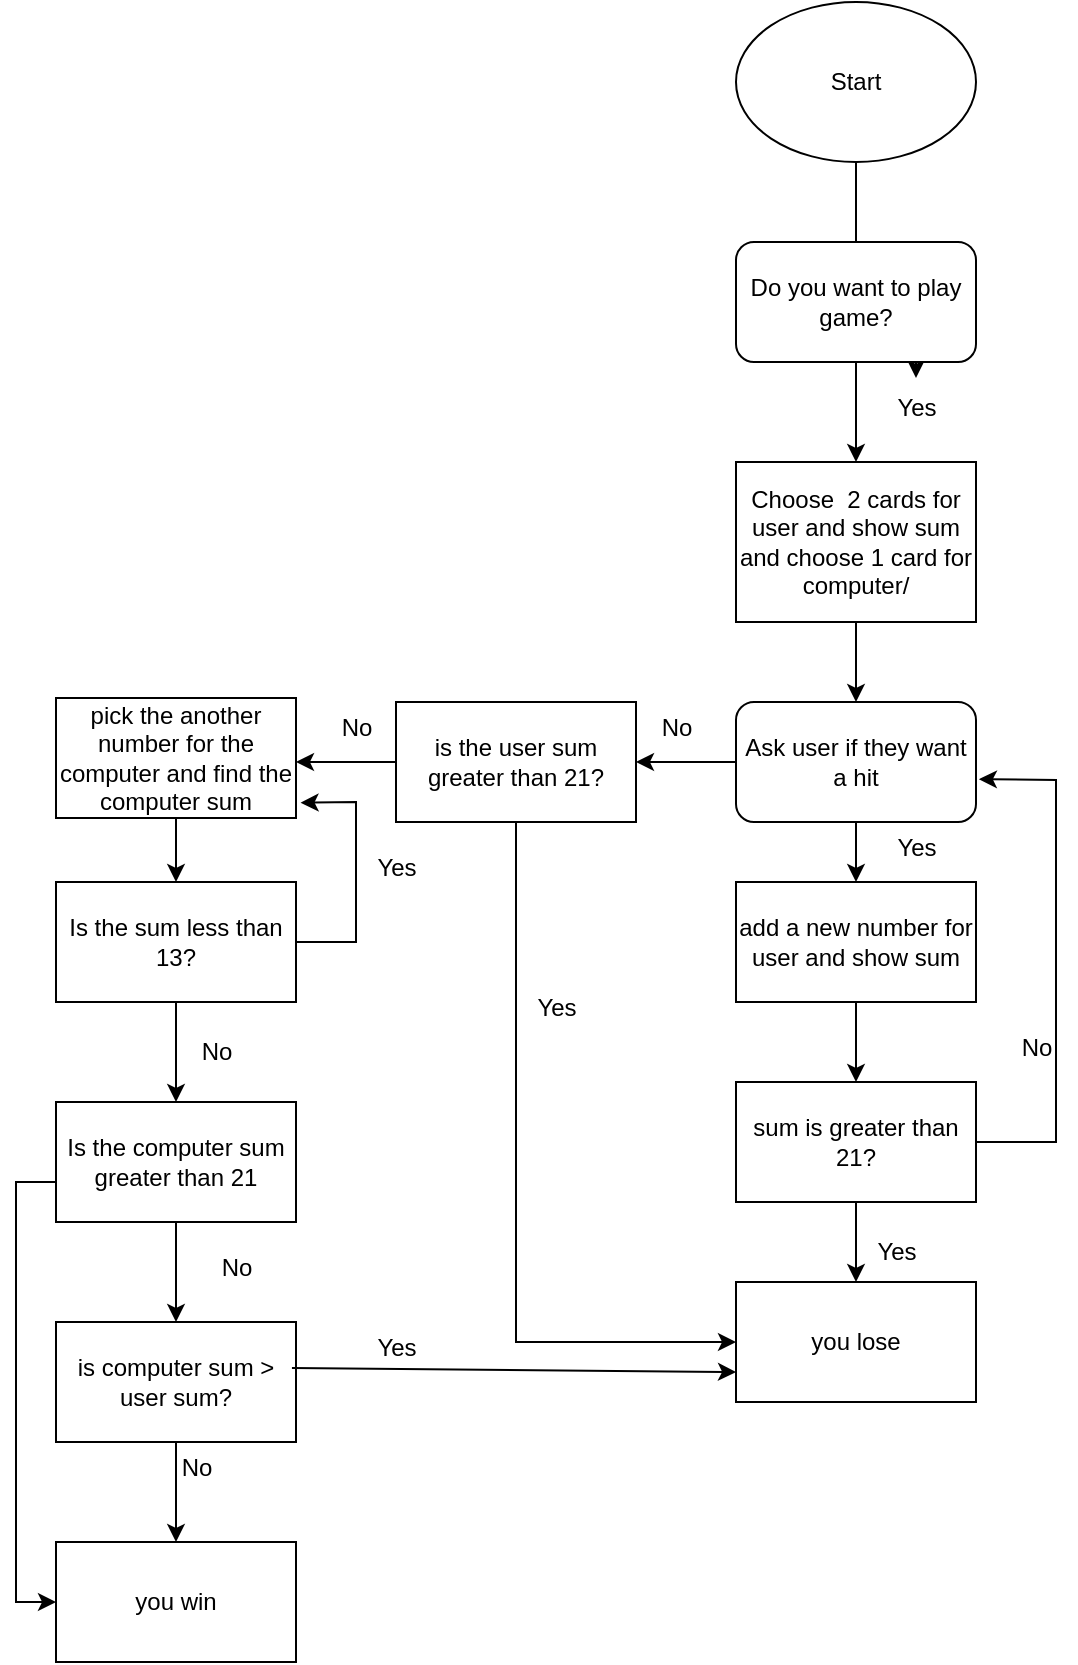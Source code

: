 <mxfile version="27.1.6">
  <diagram name="Page-1" id="rIHm7StvPIP1bkGJz7k7">
    <mxGraphModel dx="1120" dy="525" grid="1" gridSize="10" guides="1" tooltips="1" connect="1" arrows="1" fold="1" page="1" pageScale="1" pageWidth="827" pageHeight="1169" math="0" shadow="0">
      <root>
        <mxCell id="0" />
        <mxCell id="1" parent="0" />
        <mxCell id="9dU0KBPOQf5475nINi9q-49" value="" style="group" vertex="1" connectable="0" parent="1">
          <mxGeometry x="190" y="30" width="530" height="830" as="geometry" />
        </mxCell>
        <mxCell id="9dU0KBPOQf5475nINi9q-13" value="" style="edgeStyle=orthogonalEdgeStyle;rounded=0;orthogonalLoop=1;jettySize=auto;html=1;" edge="1" parent="9dU0KBPOQf5475nINi9q-49" source="9dU0KBPOQf5475nINi9q-1" target="9dU0KBPOQf5475nINi9q-6">
          <mxGeometry relative="1" as="geometry" />
        </mxCell>
        <mxCell id="9dU0KBPOQf5475nINi9q-1" value="Start" style="ellipse;whiteSpace=wrap;html=1;" vertex="1" parent="9dU0KBPOQf5475nINi9q-49">
          <mxGeometry x="360" width="120" height="80" as="geometry" />
        </mxCell>
        <mxCell id="9dU0KBPOQf5475nINi9q-3" value="Do you want to play game?" style="rounded=1;whiteSpace=wrap;html=1;" vertex="1" parent="9dU0KBPOQf5475nINi9q-49">
          <mxGeometry x="360" y="120" width="120" height="60" as="geometry" />
        </mxCell>
        <mxCell id="9dU0KBPOQf5475nINi9q-4" value="" style="endArrow=classic;html=1;rounded=0;" edge="1" parent="9dU0KBPOQf5475nINi9q-49">
          <mxGeometry width="50" height="50" relative="1" as="geometry">
            <mxPoint x="420" y="180" as="sourcePoint" />
            <mxPoint x="420" y="230" as="targetPoint" />
          </mxGeometry>
        </mxCell>
        <mxCell id="9dU0KBPOQf5475nINi9q-8" value="" style="edgeStyle=orthogonalEdgeStyle;rounded=0;orthogonalLoop=1;jettySize=auto;html=1;" edge="1" parent="9dU0KBPOQf5475nINi9q-49" source="9dU0KBPOQf5475nINi9q-5" target="9dU0KBPOQf5475nINi9q-7">
          <mxGeometry relative="1" as="geometry" />
        </mxCell>
        <mxCell id="9dU0KBPOQf5475nINi9q-5" value="Choose&amp;nbsp; 2 cards for user and show sum and choose 1 card for computer/" style="rounded=0;whiteSpace=wrap;html=1;" vertex="1" parent="9dU0KBPOQf5475nINi9q-49">
          <mxGeometry x="360" y="230" width="120" height="80" as="geometry" />
        </mxCell>
        <mxCell id="9dU0KBPOQf5475nINi9q-6" value="Yes" style="text;html=1;align=center;verticalAlign=middle;resizable=0;points=[];autosize=1;strokeColor=none;fillColor=none;" vertex="1" parent="9dU0KBPOQf5475nINi9q-49">
          <mxGeometry x="430" y="188" width="40" height="30" as="geometry" />
        </mxCell>
        <mxCell id="9dU0KBPOQf5475nINi9q-7" value="Ask user if they want a hit" style="rounded=1;whiteSpace=wrap;html=1;" vertex="1" parent="9dU0KBPOQf5475nINi9q-49">
          <mxGeometry x="360" y="350" width="120" height="60" as="geometry" />
        </mxCell>
        <mxCell id="9dU0KBPOQf5475nINi9q-9" value="" style="endArrow=classic;html=1;rounded=0;" edge="1" parent="9dU0KBPOQf5475nINi9q-49">
          <mxGeometry width="50" height="50" relative="1" as="geometry">
            <mxPoint x="420" y="410" as="sourcePoint" />
            <mxPoint x="420" y="440" as="targetPoint" />
          </mxGeometry>
        </mxCell>
        <mxCell id="9dU0KBPOQf5475nINi9q-15" value="" style="edgeStyle=orthogonalEdgeStyle;rounded=0;orthogonalLoop=1;jettySize=auto;html=1;" edge="1" parent="9dU0KBPOQf5475nINi9q-49" source="9dU0KBPOQf5475nINi9q-10" target="9dU0KBPOQf5475nINi9q-14">
          <mxGeometry relative="1" as="geometry" />
        </mxCell>
        <mxCell id="9dU0KBPOQf5475nINi9q-10" value="add a new number for user and show sum" style="rounded=0;whiteSpace=wrap;html=1;" vertex="1" parent="9dU0KBPOQf5475nINi9q-49">
          <mxGeometry x="360" y="440" width="120" height="60" as="geometry" />
        </mxCell>
        <mxCell id="9dU0KBPOQf5475nINi9q-12" value="Yes" style="text;html=1;align=center;verticalAlign=middle;resizable=0;points=[];autosize=1;strokeColor=none;fillColor=none;" vertex="1" parent="9dU0KBPOQf5475nINi9q-49">
          <mxGeometry x="430" y="408" width="40" height="30" as="geometry" />
        </mxCell>
        <mxCell id="9dU0KBPOQf5475nINi9q-17" value="" style="edgeStyle=orthogonalEdgeStyle;rounded=0;orthogonalLoop=1;jettySize=auto;html=1;" edge="1" parent="9dU0KBPOQf5475nINi9q-49" source="9dU0KBPOQf5475nINi9q-14" target="9dU0KBPOQf5475nINi9q-16">
          <mxGeometry relative="1" as="geometry" />
        </mxCell>
        <mxCell id="9dU0KBPOQf5475nINi9q-14" value="sum is greater than 21?" style="rounded=0;whiteSpace=wrap;html=1;" vertex="1" parent="9dU0KBPOQf5475nINi9q-49">
          <mxGeometry x="360" y="540" width="120" height="60" as="geometry" />
        </mxCell>
        <mxCell id="9dU0KBPOQf5475nINi9q-16" value="you lose" style="rounded=0;whiteSpace=wrap;html=1;" vertex="1" parent="9dU0KBPOQf5475nINi9q-49">
          <mxGeometry x="360" y="640" width="120" height="60" as="geometry" />
        </mxCell>
        <mxCell id="9dU0KBPOQf5475nINi9q-18" value="Yes" style="text;html=1;align=center;verticalAlign=middle;resizable=0;points=[];autosize=1;strokeColor=none;fillColor=none;" vertex="1" parent="9dU0KBPOQf5475nINi9q-49">
          <mxGeometry x="420" y="610" width="40" height="30" as="geometry" />
        </mxCell>
        <mxCell id="9dU0KBPOQf5475nINi9q-21" value="" style="endArrow=classic;html=1;rounded=0;entryX=1.012;entryY=0.643;entryDx=0;entryDy=0;entryPerimeter=0;" edge="1" parent="9dU0KBPOQf5475nINi9q-49" target="9dU0KBPOQf5475nINi9q-7">
          <mxGeometry width="50" height="50" relative="1" as="geometry">
            <mxPoint x="480" y="570" as="sourcePoint" />
            <mxPoint x="520" y="360" as="targetPoint" />
            <Array as="points">
              <mxPoint x="520" y="570" />
              <mxPoint x="520" y="389" />
            </Array>
          </mxGeometry>
        </mxCell>
        <mxCell id="9dU0KBPOQf5475nINi9q-22" value="No" style="text;html=1;align=center;verticalAlign=middle;resizable=0;points=[];autosize=1;strokeColor=none;fillColor=none;" vertex="1" parent="9dU0KBPOQf5475nINi9q-49">
          <mxGeometry x="490" y="508" width="40" height="30" as="geometry" />
        </mxCell>
        <mxCell id="9dU0KBPOQf5475nINi9q-23" value="" style="endArrow=classic;html=1;rounded=0;" edge="1" parent="9dU0KBPOQf5475nINi9q-49">
          <mxGeometry width="50" height="50" relative="1" as="geometry">
            <mxPoint x="360" y="380" as="sourcePoint" />
            <mxPoint x="310" y="380" as="targetPoint" />
          </mxGeometry>
        </mxCell>
        <mxCell id="9dU0KBPOQf5475nINi9q-24" value="is the user sum greater than 21?" style="rounded=0;whiteSpace=wrap;html=1;" vertex="1" parent="9dU0KBPOQf5475nINi9q-49">
          <mxGeometry x="190" y="350" width="120" height="60" as="geometry" />
        </mxCell>
        <mxCell id="9dU0KBPOQf5475nINi9q-25" value="" style="endArrow=classic;html=1;rounded=0;entryX=0;entryY=0.5;entryDx=0;entryDy=0;" edge="1" parent="9dU0KBPOQf5475nINi9q-49" target="9dU0KBPOQf5475nINi9q-16">
          <mxGeometry width="50" height="50" relative="1" as="geometry">
            <mxPoint x="250" y="410" as="sourcePoint" />
            <mxPoint x="300" y="360" as="targetPoint" />
            <Array as="points">
              <mxPoint x="250" y="670" />
            </Array>
          </mxGeometry>
        </mxCell>
        <mxCell id="9dU0KBPOQf5475nINi9q-26" value="Yes" style="text;html=1;align=center;verticalAlign=middle;resizable=0;points=[];autosize=1;strokeColor=none;fillColor=none;" vertex="1" parent="9dU0KBPOQf5475nINi9q-49">
          <mxGeometry x="250" y="488" width="40" height="30" as="geometry" />
        </mxCell>
        <mxCell id="9dU0KBPOQf5475nINi9q-27" value="No" style="text;html=1;align=center;verticalAlign=middle;resizable=0;points=[];autosize=1;strokeColor=none;fillColor=none;" vertex="1" parent="9dU0KBPOQf5475nINi9q-49">
          <mxGeometry x="310" y="348" width="40" height="30" as="geometry" />
        </mxCell>
        <mxCell id="9dU0KBPOQf5475nINi9q-30" value="" style="endArrow=classic;html=1;rounded=0;exitX=0;exitY=0.5;exitDx=0;exitDy=0;" edge="1" parent="9dU0KBPOQf5475nINi9q-49" source="9dU0KBPOQf5475nINi9q-24">
          <mxGeometry width="50" height="50" relative="1" as="geometry">
            <mxPoint x="190" y="390" as="sourcePoint" />
            <mxPoint x="140" y="380" as="targetPoint" />
          </mxGeometry>
        </mxCell>
        <mxCell id="9dU0KBPOQf5475nINi9q-31" value="No" style="text;html=1;align=center;verticalAlign=middle;resizable=0;points=[];autosize=1;strokeColor=none;fillColor=none;" vertex="1" parent="9dU0KBPOQf5475nINi9q-49">
          <mxGeometry x="150" y="348" width="40" height="30" as="geometry" />
        </mxCell>
        <mxCell id="9dU0KBPOQf5475nINi9q-34" value="" style="edgeStyle=orthogonalEdgeStyle;rounded=0;orthogonalLoop=1;jettySize=auto;html=1;" edge="1" parent="9dU0KBPOQf5475nINi9q-49" source="9dU0KBPOQf5475nINi9q-32" target="9dU0KBPOQf5475nINi9q-33">
          <mxGeometry relative="1" as="geometry" />
        </mxCell>
        <mxCell id="9dU0KBPOQf5475nINi9q-32" value="pick the another number for the computer and find the computer sum" style="rounded=0;whiteSpace=wrap;html=1;" vertex="1" parent="9dU0KBPOQf5475nINi9q-49">
          <mxGeometry x="20" y="348" width="120" height="60" as="geometry" />
        </mxCell>
        <mxCell id="9dU0KBPOQf5475nINi9q-33" value="Is the sum less than 13?" style="rounded=0;whiteSpace=wrap;html=1;" vertex="1" parent="9dU0KBPOQf5475nINi9q-49">
          <mxGeometry x="20" y="440" width="120" height="60" as="geometry" />
        </mxCell>
        <mxCell id="9dU0KBPOQf5475nINi9q-35" value="" style="endArrow=classic;html=1;rounded=0;" edge="1" parent="9dU0KBPOQf5475nINi9q-49">
          <mxGeometry width="50" height="50" relative="1" as="geometry">
            <mxPoint x="80" y="500" as="sourcePoint" />
            <mxPoint x="80" y="550" as="targetPoint" />
          </mxGeometry>
        </mxCell>
        <mxCell id="9dU0KBPOQf5475nINi9q-36" value="" style="endArrow=classic;html=1;rounded=0;entryX=1.019;entryY=0.872;entryDx=0;entryDy=0;entryPerimeter=0;" edge="1" parent="9dU0KBPOQf5475nINi9q-49" target="9dU0KBPOQf5475nINi9q-32">
          <mxGeometry width="50" height="50" relative="1" as="geometry">
            <mxPoint x="140" y="470" as="sourcePoint" />
            <mxPoint x="190" y="420" as="targetPoint" />
            <Array as="points">
              <mxPoint x="170" y="470" />
              <mxPoint x="170" y="400" />
            </Array>
          </mxGeometry>
        </mxCell>
        <mxCell id="9dU0KBPOQf5475nINi9q-37" value="Yes" style="text;html=1;align=center;verticalAlign=middle;resizable=0;points=[];autosize=1;strokeColor=none;fillColor=none;" vertex="1" parent="9dU0KBPOQf5475nINi9q-49">
          <mxGeometry x="170" y="418" width="40" height="30" as="geometry" />
        </mxCell>
        <mxCell id="9dU0KBPOQf5475nINi9q-38" value="No" style="text;html=1;align=center;verticalAlign=middle;resizable=0;points=[];autosize=1;strokeColor=none;fillColor=none;" vertex="1" parent="9dU0KBPOQf5475nINi9q-49">
          <mxGeometry x="80" y="510" width="40" height="30" as="geometry" />
        </mxCell>
        <mxCell id="9dU0KBPOQf5475nINi9q-39" value="Is the computer sum greater than 21" style="rounded=0;whiteSpace=wrap;html=1;" vertex="1" parent="9dU0KBPOQf5475nINi9q-49">
          <mxGeometry x="20" y="550" width="120" height="60" as="geometry" />
        </mxCell>
        <mxCell id="9dU0KBPOQf5475nINi9q-40" value="is computer sum &amp;gt; user sum?" style="rounded=0;whiteSpace=wrap;html=1;" vertex="1" parent="9dU0KBPOQf5475nINi9q-49">
          <mxGeometry x="20" y="660" width="120" height="60" as="geometry" />
        </mxCell>
        <mxCell id="9dU0KBPOQf5475nINi9q-41" value="" style="endArrow=classic;html=1;rounded=0;entryX=0.5;entryY=0;entryDx=0;entryDy=0;" edge="1" parent="9dU0KBPOQf5475nINi9q-49" target="9dU0KBPOQf5475nINi9q-40">
          <mxGeometry width="50" height="50" relative="1" as="geometry">
            <mxPoint x="80" y="610" as="sourcePoint" />
            <mxPoint x="130" y="560" as="targetPoint" />
          </mxGeometry>
        </mxCell>
        <mxCell id="9dU0KBPOQf5475nINi9q-42" value="No" style="text;html=1;align=center;verticalAlign=middle;resizable=0;points=[];autosize=1;strokeColor=none;fillColor=none;" vertex="1" parent="9dU0KBPOQf5475nINi9q-49">
          <mxGeometry x="90" y="618" width="40" height="30" as="geometry" />
        </mxCell>
        <mxCell id="9dU0KBPOQf5475nINi9q-43" value="" style="endArrow=classic;html=1;rounded=0;" edge="1" parent="9dU0KBPOQf5475nINi9q-49">
          <mxGeometry width="50" height="50" relative="1" as="geometry">
            <mxPoint x="80" y="720" as="sourcePoint" />
            <mxPoint x="80" y="770" as="targetPoint" />
          </mxGeometry>
        </mxCell>
        <mxCell id="9dU0KBPOQf5475nINi9q-44" value="" style="endArrow=classic;html=1;rounded=0;entryX=0;entryY=0.75;entryDx=0;entryDy=0;exitX=0.983;exitY=0.383;exitDx=0;exitDy=0;exitPerimeter=0;" edge="1" parent="9dU0KBPOQf5475nINi9q-49" source="9dU0KBPOQf5475nINi9q-40" target="9dU0KBPOQf5475nINi9q-16">
          <mxGeometry width="50" height="50" relative="1" as="geometry">
            <mxPoint x="140" y="698" as="sourcePoint" />
            <mxPoint x="190" y="648" as="targetPoint" />
          </mxGeometry>
        </mxCell>
        <mxCell id="9dU0KBPOQf5475nINi9q-45" value="Yes" style="text;html=1;align=center;verticalAlign=middle;resizable=0;points=[];autosize=1;strokeColor=none;fillColor=none;" vertex="1" parent="9dU0KBPOQf5475nINi9q-49">
          <mxGeometry x="170" y="658" width="40" height="30" as="geometry" />
        </mxCell>
        <mxCell id="9dU0KBPOQf5475nINi9q-46" value="No" style="text;html=1;align=center;verticalAlign=middle;resizable=0;points=[];autosize=1;strokeColor=none;fillColor=none;" vertex="1" parent="9dU0KBPOQf5475nINi9q-49">
          <mxGeometry x="70" y="718" width="40" height="30" as="geometry" />
        </mxCell>
        <mxCell id="9dU0KBPOQf5475nINi9q-47" value="you win" style="rounded=0;whiteSpace=wrap;html=1;" vertex="1" parent="9dU0KBPOQf5475nINi9q-49">
          <mxGeometry x="20" y="770" width="120" height="60" as="geometry" />
        </mxCell>
        <mxCell id="9dU0KBPOQf5475nINi9q-48" value="" style="endArrow=classic;html=1;rounded=0;entryX=0;entryY=0.5;entryDx=0;entryDy=0;" edge="1" parent="9dU0KBPOQf5475nINi9q-49" target="9dU0KBPOQf5475nINi9q-47">
          <mxGeometry width="50" height="50" relative="1" as="geometry">
            <mxPoint x="20" y="590" as="sourcePoint" />
            <mxPoint x="70" y="540" as="targetPoint" />
            <Array as="points">
              <mxPoint y="590" />
              <mxPoint y="700" />
              <mxPoint y="800" />
            </Array>
          </mxGeometry>
        </mxCell>
      </root>
    </mxGraphModel>
  </diagram>
</mxfile>
